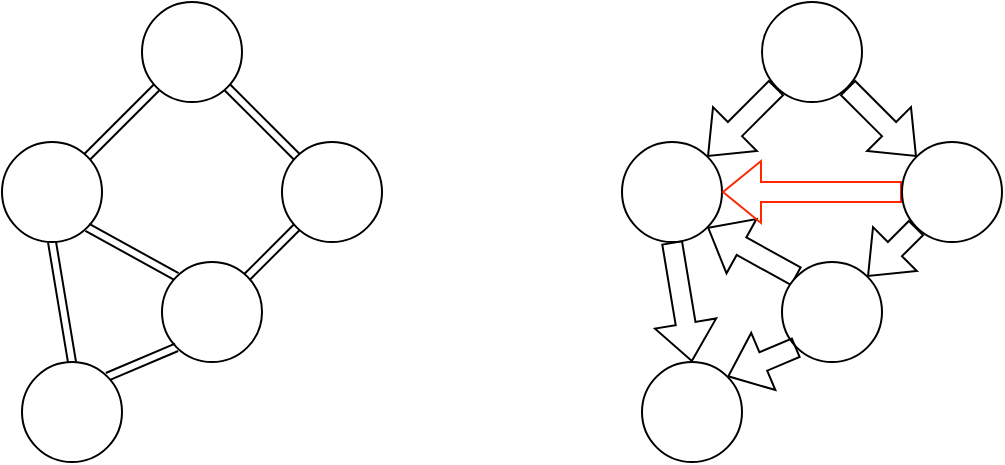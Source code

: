 <mxfile version="23.1.1" type="github">
  <diagram name="Page-1" id="xjqAh2hvt6Nd33HIjeej">
    <mxGraphModel dx="574" dy="304" grid="1" gridSize="10" guides="1" tooltips="1" connect="1" arrows="1" fold="1" page="1" pageScale="1" pageWidth="827" pageHeight="1169" math="0" shadow="0">
      <root>
        <mxCell id="0" />
        <mxCell id="1" parent="0" />
        <mxCell id="q3nDh8TTxS_02XK5S1tO-25" value="" style="group" vertex="1" connectable="0" parent="1">
          <mxGeometry x="164" y="30" width="190" height="230" as="geometry" />
        </mxCell>
        <mxCell id="q3nDh8TTxS_02XK5S1tO-1" value="" style="ellipse;whiteSpace=wrap;html=1;aspect=fixed;" vertex="1" parent="q3nDh8TTxS_02XK5S1tO-25">
          <mxGeometry x="70" width="50" height="50" as="geometry" />
        </mxCell>
        <mxCell id="q3nDh8TTxS_02XK5S1tO-7" style="edgeStyle=none;shape=link;rounded=0;orthogonalLoop=1;jettySize=auto;html=1;exitX=1;exitY=0;exitDx=0;exitDy=0;entryX=0;entryY=1;entryDx=0;entryDy=0;" edge="1" parent="q3nDh8TTxS_02XK5S1tO-25" source="q3nDh8TTxS_02XK5S1tO-2" target="q3nDh8TTxS_02XK5S1tO-1">
          <mxGeometry relative="1" as="geometry" />
        </mxCell>
        <mxCell id="q3nDh8TTxS_02XK5S1tO-2" value="" style="ellipse;whiteSpace=wrap;html=1;aspect=fixed;" vertex="1" parent="q3nDh8TTxS_02XK5S1tO-25">
          <mxGeometry y="70" width="50" height="50" as="geometry" />
        </mxCell>
        <mxCell id="q3nDh8TTxS_02XK5S1tO-10" style="edgeStyle=none;shape=link;rounded=0;orthogonalLoop=1;jettySize=auto;html=1;exitX=0;exitY=0;exitDx=0;exitDy=0;entryX=1;entryY=1;entryDx=0;entryDy=0;" edge="1" parent="q3nDh8TTxS_02XK5S1tO-25" source="q3nDh8TTxS_02XK5S1tO-3" target="q3nDh8TTxS_02XK5S1tO-2">
          <mxGeometry relative="1" as="geometry" />
        </mxCell>
        <mxCell id="q3nDh8TTxS_02XK5S1tO-3" value="" style="ellipse;whiteSpace=wrap;html=1;aspect=fixed;" vertex="1" parent="q3nDh8TTxS_02XK5S1tO-25">
          <mxGeometry x="80" y="130" width="50" height="50" as="geometry" />
        </mxCell>
        <mxCell id="q3nDh8TTxS_02XK5S1tO-9" style="edgeStyle=none;shape=link;rounded=0;orthogonalLoop=1;jettySize=auto;html=1;exitX=0;exitY=1;exitDx=0;exitDy=0;entryX=1;entryY=0;entryDx=0;entryDy=0;" edge="1" parent="q3nDh8TTxS_02XK5S1tO-25" source="q3nDh8TTxS_02XK5S1tO-4" target="q3nDh8TTxS_02XK5S1tO-3">
          <mxGeometry relative="1" as="geometry" />
        </mxCell>
        <mxCell id="q3nDh8TTxS_02XK5S1tO-4" value="" style="ellipse;whiteSpace=wrap;html=1;aspect=fixed;" vertex="1" parent="q3nDh8TTxS_02XK5S1tO-25">
          <mxGeometry x="140" y="70" width="50" height="50" as="geometry" />
        </mxCell>
        <mxCell id="q3nDh8TTxS_02XK5S1tO-8" style="edgeStyle=none;shape=link;rounded=0;orthogonalLoop=1;jettySize=auto;html=1;exitX=1;exitY=1;exitDx=0;exitDy=0;entryX=0;entryY=0;entryDx=0;entryDy=0;" edge="1" parent="q3nDh8TTxS_02XK5S1tO-25" source="q3nDh8TTxS_02XK5S1tO-1" target="q3nDh8TTxS_02XK5S1tO-4">
          <mxGeometry relative="1" as="geometry" />
        </mxCell>
        <mxCell id="q3nDh8TTxS_02XK5S1tO-12" style="edgeStyle=none;shape=link;rounded=0;orthogonalLoop=1;jettySize=auto;html=1;exitX=1;exitY=0;exitDx=0;exitDy=0;entryX=0;entryY=1;entryDx=0;entryDy=0;" edge="1" parent="q3nDh8TTxS_02XK5S1tO-25" source="q3nDh8TTxS_02XK5S1tO-5" target="q3nDh8TTxS_02XK5S1tO-3">
          <mxGeometry relative="1" as="geometry" />
        </mxCell>
        <mxCell id="q3nDh8TTxS_02XK5S1tO-5" value="" style="ellipse;whiteSpace=wrap;html=1;aspect=fixed;" vertex="1" parent="q3nDh8TTxS_02XK5S1tO-25">
          <mxGeometry x="10" y="180" width="50" height="50" as="geometry" />
        </mxCell>
        <mxCell id="q3nDh8TTxS_02XK5S1tO-11" style="edgeStyle=none;shape=link;rounded=0;orthogonalLoop=1;jettySize=auto;html=1;exitX=0.5;exitY=1;exitDx=0;exitDy=0;entryX=0.5;entryY=0;entryDx=0;entryDy=0;" edge="1" parent="q3nDh8TTxS_02XK5S1tO-25" source="q3nDh8TTxS_02XK5S1tO-2" target="q3nDh8TTxS_02XK5S1tO-5">
          <mxGeometry relative="1" as="geometry" />
        </mxCell>
        <mxCell id="q3nDh8TTxS_02XK5S1tO-29" value="" style="group" vertex="1" connectable="0" parent="1">
          <mxGeometry x="474" y="30" width="190" height="230" as="geometry" />
        </mxCell>
        <mxCell id="q3nDh8TTxS_02XK5S1tO-14" value="" style="ellipse;whiteSpace=wrap;html=1;aspect=fixed;" vertex="1" parent="q3nDh8TTxS_02XK5S1tO-29">
          <mxGeometry x="70" width="50" height="50" as="geometry" />
        </mxCell>
        <mxCell id="q3nDh8TTxS_02XK5S1tO-15" style="edgeStyle=none;shape=flexArrow;rounded=0;orthogonalLoop=1;jettySize=auto;html=1;exitX=1;exitY=0;exitDx=0;exitDy=0;entryX=0;entryY=1;entryDx=0;entryDy=0;startArrow=block;endArrow=none;endFill=0;" edge="1" parent="q3nDh8TTxS_02XK5S1tO-29" source="q3nDh8TTxS_02XK5S1tO-17" target="q3nDh8TTxS_02XK5S1tO-14">
          <mxGeometry relative="1" as="geometry" />
        </mxCell>
        <mxCell id="q3nDh8TTxS_02XK5S1tO-17" value="" style="ellipse;whiteSpace=wrap;html=1;aspect=fixed;" vertex="1" parent="q3nDh8TTxS_02XK5S1tO-29">
          <mxGeometry y="70" width="50" height="50" as="geometry" />
        </mxCell>
        <mxCell id="q3nDh8TTxS_02XK5S1tO-18" style="edgeStyle=none;shape=flexArrow;rounded=0;orthogonalLoop=1;jettySize=auto;html=1;exitX=0;exitY=0;exitDx=0;exitDy=0;entryX=1;entryY=1;entryDx=0;entryDy=0;" edge="1" parent="q3nDh8TTxS_02XK5S1tO-29" source="q3nDh8TTxS_02XK5S1tO-19" target="q3nDh8TTxS_02XK5S1tO-17">
          <mxGeometry relative="1" as="geometry" />
        </mxCell>
        <mxCell id="q3nDh8TTxS_02XK5S1tO-19" value="" style="ellipse;whiteSpace=wrap;html=1;aspect=fixed;" vertex="1" parent="q3nDh8TTxS_02XK5S1tO-29">
          <mxGeometry x="80" y="130" width="50" height="50" as="geometry" />
        </mxCell>
        <mxCell id="q3nDh8TTxS_02XK5S1tO-20" style="edgeStyle=none;shape=flexArrow;rounded=0;orthogonalLoop=1;jettySize=auto;html=1;exitX=0;exitY=1;exitDx=0;exitDy=0;entryX=1;entryY=0;entryDx=0;entryDy=0;" edge="1" parent="q3nDh8TTxS_02XK5S1tO-29" source="q3nDh8TTxS_02XK5S1tO-21" target="q3nDh8TTxS_02XK5S1tO-19">
          <mxGeometry relative="1" as="geometry" />
        </mxCell>
        <mxCell id="q3nDh8TTxS_02XK5S1tO-28" style="edgeStyle=none;shape=flexArrow;rounded=0;orthogonalLoop=1;jettySize=auto;html=1;exitX=0;exitY=0.5;exitDx=0;exitDy=0;entryX=1;entryY=0.5;entryDx=0;entryDy=0;strokeColor=#ff2600;" edge="1" parent="q3nDh8TTxS_02XK5S1tO-29" source="q3nDh8TTxS_02XK5S1tO-21" target="q3nDh8TTxS_02XK5S1tO-17">
          <mxGeometry relative="1" as="geometry" />
        </mxCell>
        <mxCell id="q3nDh8TTxS_02XK5S1tO-21" value="" style="ellipse;whiteSpace=wrap;html=1;aspect=fixed;" vertex="1" parent="q3nDh8TTxS_02XK5S1tO-29">
          <mxGeometry x="140" y="70" width="50" height="50" as="geometry" />
        </mxCell>
        <mxCell id="q3nDh8TTxS_02XK5S1tO-13" style="edgeStyle=none;shape=flexArrow;rounded=0;orthogonalLoop=1;jettySize=auto;html=1;exitX=1;exitY=1;exitDx=0;exitDy=0;entryX=0;entryY=0;entryDx=0;entryDy=0;" edge="1" parent="q3nDh8TTxS_02XK5S1tO-29" source="q3nDh8TTxS_02XK5S1tO-14" target="q3nDh8TTxS_02XK5S1tO-21">
          <mxGeometry relative="1" as="geometry" />
        </mxCell>
        <mxCell id="q3nDh8TTxS_02XK5S1tO-22" style="edgeStyle=none;shape=flexArrow;rounded=0;orthogonalLoop=1;jettySize=auto;html=1;exitX=1;exitY=0;exitDx=0;exitDy=0;entryX=0;entryY=1;entryDx=0;entryDy=0;startArrow=block;endArrow=none;endFill=0;" edge="1" parent="q3nDh8TTxS_02XK5S1tO-29" source="q3nDh8TTxS_02XK5S1tO-23" target="q3nDh8TTxS_02XK5S1tO-19">
          <mxGeometry relative="1" as="geometry" />
        </mxCell>
        <mxCell id="q3nDh8TTxS_02XK5S1tO-23" value="" style="ellipse;whiteSpace=wrap;html=1;aspect=fixed;" vertex="1" parent="q3nDh8TTxS_02XK5S1tO-29">
          <mxGeometry x="10" y="180" width="50" height="50" as="geometry" />
        </mxCell>
        <mxCell id="q3nDh8TTxS_02XK5S1tO-16" style="edgeStyle=none;shape=flexArrow;rounded=0;orthogonalLoop=1;jettySize=auto;html=1;exitX=0.5;exitY=1;exitDx=0;exitDy=0;entryX=0.5;entryY=0;entryDx=0;entryDy=0;" edge="1" parent="q3nDh8TTxS_02XK5S1tO-29" source="q3nDh8TTxS_02XK5S1tO-17" target="q3nDh8TTxS_02XK5S1tO-23">
          <mxGeometry relative="1" as="geometry" />
        </mxCell>
      </root>
    </mxGraphModel>
  </diagram>
</mxfile>
